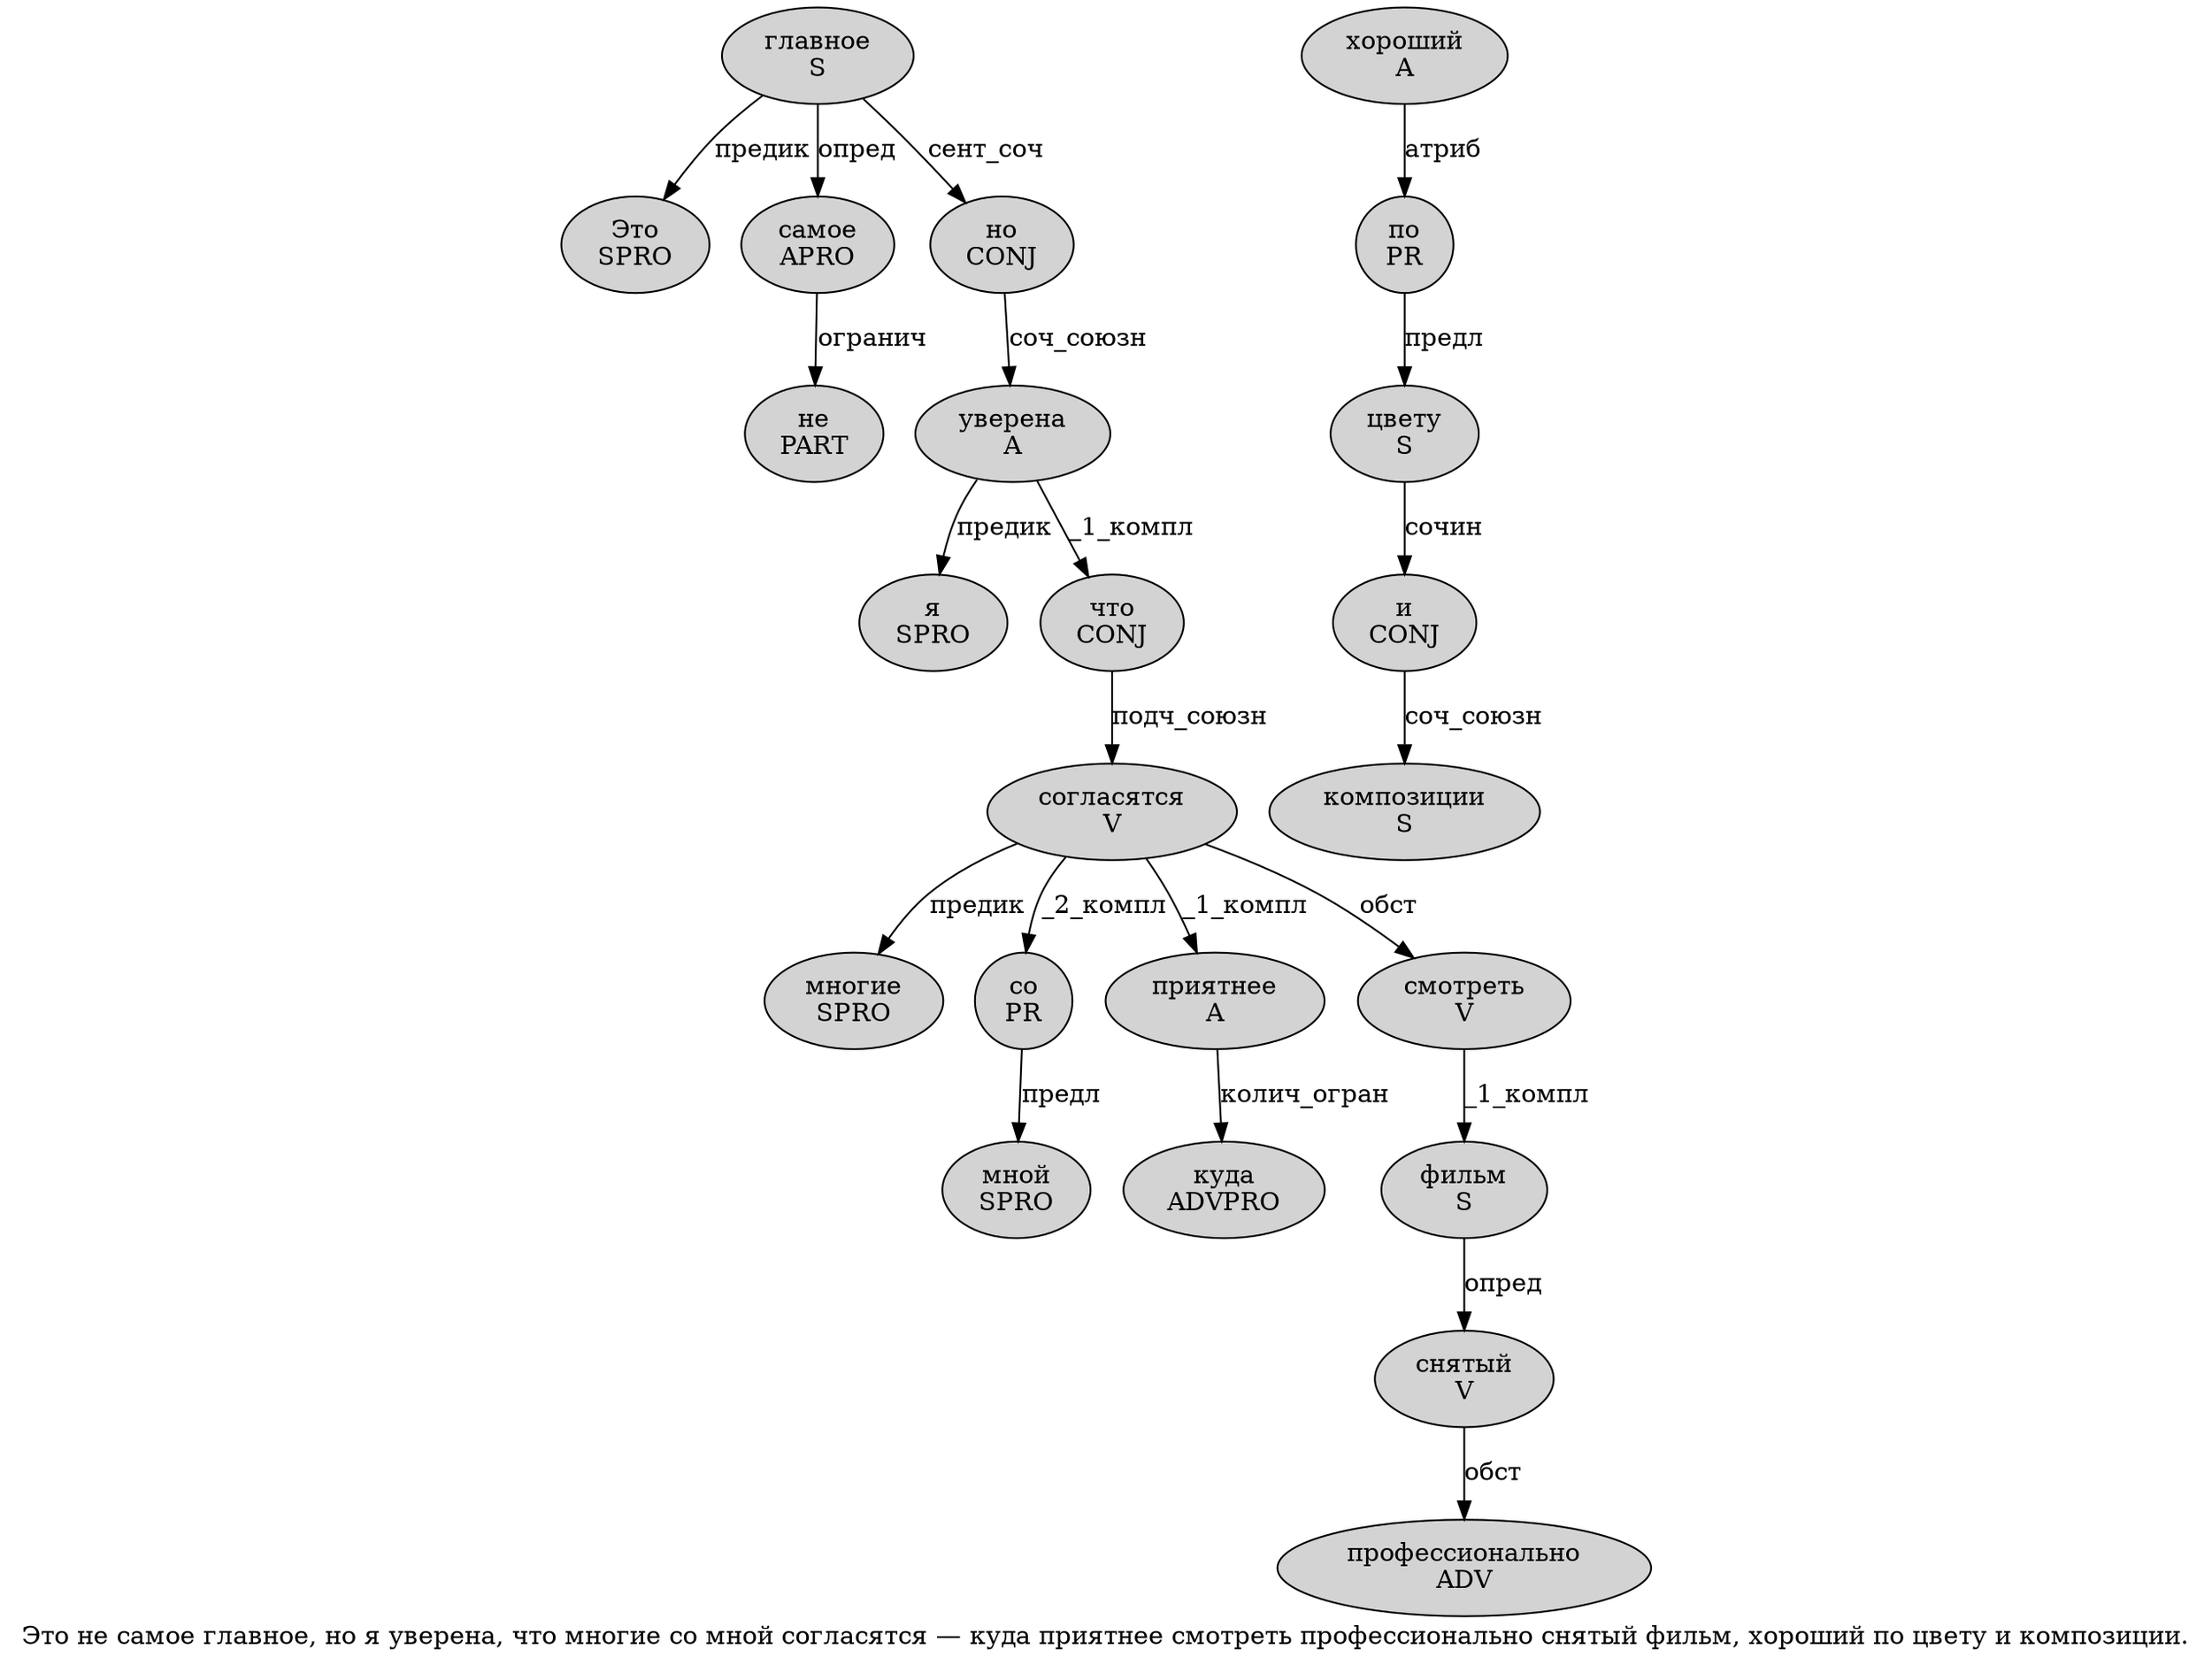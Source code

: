 digraph SENTENCE_2427 {
	graph [label="Это не самое главное, но я уверена, что многие со мной согласятся — куда приятнее смотреть профессионально снятый фильм, хороший по цвету и композиции."]
	node [style=filled]
		0 [label="Это
SPRO" color="" fillcolor=lightgray penwidth=1 shape=ellipse]
		1 [label="не
PART" color="" fillcolor=lightgray penwidth=1 shape=ellipse]
		2 [label="самое
APRO" color="" fillcolor=lightgray penwidth=1 shape=ellipse]
		3 [label="главное
S" color="" fillcolor=lightgray penwidth=1 shape=ellipse]
		5 [label="но
CONJ" color="" fillcolor=lightgray penwidth=1 shape=ellipse]
		6 [label="я
SPRO" color="" fillcolor=lightgray penwidth=1 shape=ellipse]
		7 [label="уверена
A" color="" fillcolor=lightgray penwidth=1 shape=ellipse]
		9 [label="что
CONJ" color="" fillcolor=lightgray penwidth=1 shape=ellipse]
		10 [label="многие
SPRO" color="" fillcolor=lightgray penwidth=1 shape=ellipse]
		11 [label="со
PR" color="" fillcolor=lightgray penwidth=1 shape=ellipse]
		12 [label="мной
SPRO" color="" fillcolor=lightgray penwidth=1 shape=ellipse]
		13 [label="согласятся
V" color="" fillcolor=lightgray penwidth=1 shape=ellipse]
		15 [label="куда
ADVPRO" color="" fillcolor=lightgray penwidth=1 shape=ellipse]
		16 [label="приятнее
A" color="" fillcolor=lightgray penwidth=1 shape=ellipse]
		17 [label="смотреть
V" color="" fillcolor=lightgray penwidth=1 shape=ellipse]
		18 [label="профессионально
ADV" color="" fillcolor=lightgray penwidth=1 shape=ellipse]
		19 [label="снятый
V" color="" fillcolor=lightgray penwidth=1 shape=ellipse]
		20 [label="фильм
S" color="" fillcolor=lightgray penwidth=1 shape=ellipse]
		22 [label="хороший
A" color="" fillcolor=lightgray penwidth=1 shape=ellipse]
		23 [label="по
PR" color="" fillcolor=lightgray penwidth=1 shape=ellipse]
		24 [label="цвету
S" color="" fillcolor=lightgray penwidth=1 shape=ellipse]
		25 [label="и
CONJ" color="" fillcolor=lightgray penwidth=1 shape=ellipse]
		26 [label="композиции
S" color="" fillcolor=lightgray penwidth=1 shape=ellipse]
			20 -> 19 [label="опред"]
			19 -> 18 [label="обст"]
			24 -> 25 [label="сочин"]
			23 -> 24 [label="предл"]
			2 -> 1 [label="огранич"]
			13 -> 10 [label="предик"]
			13 -> 11 [label="_2_компл"]
			13 -> 16 [label="_1_компл"]
			13 -> 17 [label="обст"]
			3 -> 0 [label="предик"]
			3 -> 2 [label="опред"]
			3 -> 5 [label="сент_соч"]
			16 -> 15 [label="колич_огран"]
			25 -> 26 [label="соч_союзн"]
			11 -> 12 [label="предл"]
			9 -> 13 [label="подч_союзн"]
			22 -> 23 [label="атриб"]
			17 -> 20 [label="_1_компл"]
			5 -> 7 [label="соч_союзн"]
			7 -> 6 [label="предик"]
			7 -> 9 [label="_1_компл"]
}